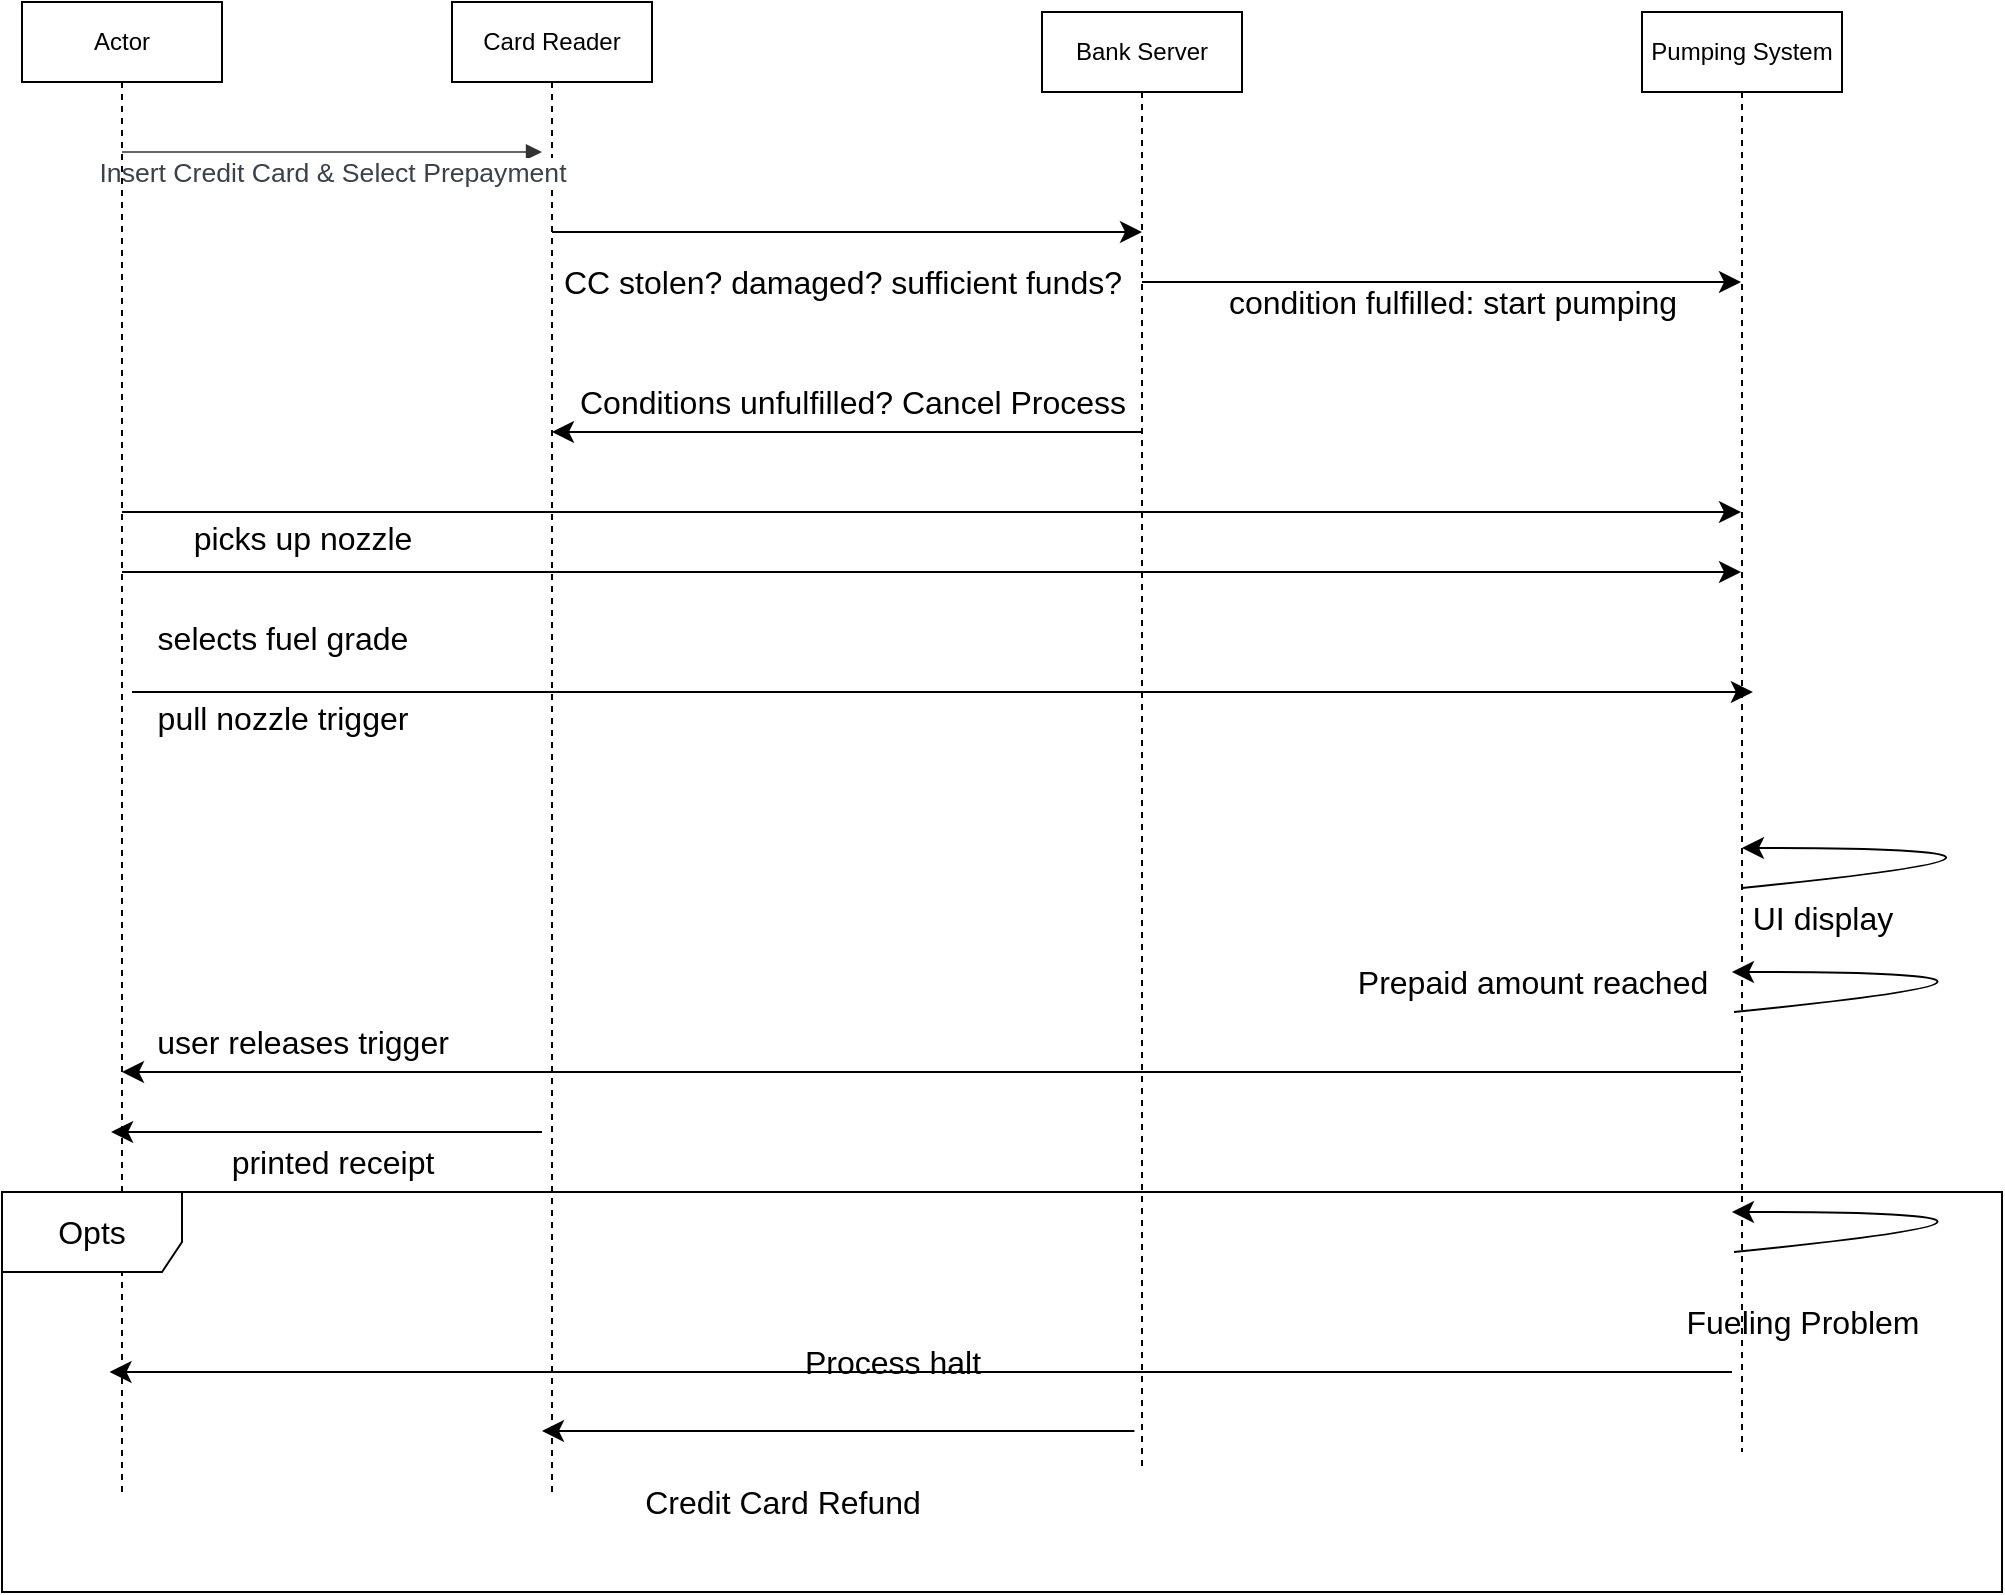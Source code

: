 <mxfile version="23.1.1" type="github">
  <diagram name="Page-1" id="2YBvvXClWsGukQMizWep">
    <mxGraphModel dx="2230" dy="1476" grid="1" gridSize="10" guides="1" tooltips="1" connect="1" arrows="1" fold="1" page="1" pageScale="1" pageWidth="850" pageHeight="1100" math="0" shadow="0">
      <root>
        <mxCell id="0" />
        <mxCell id="1" parent="0" />
        <mxCell id="_TSmqHYJ6uufq9S0CRwO-11" value="" style="edgeStyle=elbowEdgeStyle;curved=0;rounded=0;orthogonalLoop=1;jettySize=auto;html=1;elbow=vertical;fontSize=12;startSize=8;endSize=8;" edge="1" parent="1" source="aM9ryv3xv72pqoxQDRHE-1">
          <mxGeometry relative="1" as="geometry">
            <mxPoint x="89.667" y="149.997" as="sourcePoint" />
            <mxPoint x="270" y="149.997" as="targetPoint" />
          </mxGeometry>
        </mxCell>
        <mxCell id="_TSmqHYJ6uufq9S0CRwO-33" style="edgeStyle=elbowEdgeStyle;curved=0;rounded=0;orthogonalLoop=1;jettySize=auto;html=1;elbow=vertical;fontSize=12;startSize=8;endSize=8;" edge="1" parent="1">
          <mxGeometry relative="1" as="geometry">
            <mxPoint x="-30" y="599.999" as="sourcePoint" />
            <mxPoint x="-245.429" y="599.999" as="targetPoint" />
          </mxGeometry>
        </mxCell>
        <mxCell id="aM9ryv3xv72pqoxQDRHE-1" value="Card Reader" style="shape=umlLifeline;perimeter=lifelinePerimeter;whiteSpace=wrap;html=1;container=0;dropTarget=0;collapsible=0;recursiveResize=0;outlineConnect=0;portConstraint=eastwest;newEdgeStyle={&quot;edgeStyle&quot;:&quot;elbowEdgeStyle&quot;,&quot;elbow&quot;:&quot;vertical&quot;,&quot;curved&quot;:0,&quot;rounded&quot;:0};" parent="1" vertex="1">
          <mxGeometry x="-75" y="35" width="100" height="745" as="geometry" />
        </mxCell>
        <mxCell id="_TSmqHYJ6uufq9S0CRwO-16" value="" style="edgeStyle=elbowEdgeStyle;curved=0;rounded=0;orthogonalLoop=1;jettySize=auto;html=1;elbow=vertical;fontSize=12;startSize=8;endSize=8;" edge="1" parent="1" source="aM9ryv3xv72pqoxQDRHE-5" target="aM9ryv3xv72pqoxQDRHE-1">
          <mxGeometry relative="1" as="geometry">
            <Array as="points">
              <mxPoint x="150" y="250" />
              <mxPoint x="210" y="290" />
            </Array>
          </mxGeometry>
        </mxCell>
        <mxCell id="_TSmqHYJ6uufq9S0CRwO-38" style="edgeStyle=elbowEdgeStyle;curved=0;rounded=0;orthogonalLoop=1;jettySize=auto;html=1;elbow=vertical;fontSize=12;startSize=8;endSize=8;" edge="1" parent="1">
          <mxGeometry relative="1" as="geometry">
            <mxPoint x="266.22" y="749.56" as="sourcePoint" />
            <mxPoint x="-30.002" y="749.56" as="targetPoint" />
          </mxGeometry>
        </mxCell>
        <mxCell id="aM9ryv3xv72pqoxQDRHE-5" value="Bank Server" style="shape=umlLifeline;perimeter=lifelinePerimeter;whiteSpace=wrap;html=1;container=0;dropTarget=0;collapsible=0;recursiveResize=0;outlineConnect=0;portConstraint=eastwest;newEdgeStyle={&quot;edgeStyle&quot;:&quot;elbowEdgeStyle&quot;,&quot;elbow&quot;:&quot;vertical&quot;,&quot;curved&quot;:0,&quot;rounded&quot;:0};" parent="1" vertex="1">
          <mxGeometry x="220" y="40" width="100" height="730" as="geometry" />
        </mxCell>
        <mxCell id="_TSmqHYJ6uufq9S0CRwO-1" value="" style="html=1;jettySize=18;whiteSpace=wrap;fontSize=13;strokeColor=#333333;strokeOpacity=100;strokeWidth=0.8;rounded=1;arcSize=10;edgeStyle=orthogonalEdgeStyle;startArrow=none;endArrow=block;endFill=1;lucidId=lDU.dlW5j_J2;" edge="1" parent="1" source="_TSmqHYJ6uufq9S0CRwO-5">
          <mxGeometry width="100" height="100" relative="1" as="geometry">
            <Array as="points">
              <mxPoint x="-30" y="110" />
              <mxPoint x="-30" y="110" />
            </Array>
            <mxPoint x="-130" y="110" as="sourcePoint" />
            <mxPoint x="-30" y="110" as="targetPoint" />
          </mxGeometry>
        </mxCell>
        <mxCell id="_TSmqHYJ6uufq9S0CRwO-2" value="&lt;div&gt;Insert Credit Card &amp;amp; Select Prepayment&lt;/div&gt;" style="text;html=1;resizable=0;labelBackgroundColor=default;align=center;verticalAlign=middle;fontColor=#3a414a;fontSize=13.3;" vertex="1" parent="_TSmqHYJ6uufq9S0CRwO-1">
          <mxGeometry relative="1" as="geometry">
            <mxPoint y="10" as="offset" />
          </mxGeometry>
        </mxCell>
        <mxCell id="_TSmqHYJ6uufq9S0CRwO-29" style="edgeStyle=elbowEdgeStyle;curved=0;rounded=0;orthogonalLoop=1;jettySize=auto;html=1;elbow=vertical;fontSize=12;startSize=8;endSize=8;" edge="1" parent="1" source="_TSmqHYJ6uufq9S0CRwO-3" target="_TSmqHYJ6uufq9S0CRwO-5">
          <mxGeometry relative="1" as="geometry">
            <mxPoint x="-170" y="520" as="targetPoint" />
            <Array as="points">
              <mxPoint x="340" y="570" />
              <mxPoint x="110" y="530" />
            </Array>
          </mxGeometry>
        </mxCell>
        <mxCell id="_TSmqHYJ6uufq9S0CRwO-40" style="edgeStyle=elbowEdgeStyle;curved=0;rounded=0;orthogonalLoop=1;jettySize=auto;html=1;elbow=vertical;fontSize=12;startSize=8;endSize=8;" edge="1" parent="1">
          <mxGeometry relative="1" as="geometry">
            <mxPoint x="565" y="719.996" as="sourcePoint" />
            <mxPoint x="-246.222" y="719.996" as="targetPoint" />
          </mxGeometry>
        </mxCell>
        <mxCell id="_TSmqHYJ6uufq9S0CRwO-3" value="Pumping System" style="shape=umlLifeline;perimeter=lifelinePerimeter;whiteSpace=wrap;html=1;container=0;dropTarget=0;collapsible=0;recursiveResize=0;outlineConnect=0;portConstraint=eastwest;newEdgeStyle={&quot;edgeStyle&quot;:&quot;elbowEdgeStyle&quot;,&quot;elbow&quot;:&quot;vertical&quot;,&quot;curved&quot;:0,&quot;rounded&quot;:0};" vertex="1" parent="1">
          <mxGeometry x="520" y="40" width="100" height="720" as="geometry" />
        </mxCell>
        <mxCell id="_TSmqHYJ6uufq9S0CRwO-18" value="" style="edgeStyle=elbowEdgeStyle;curved=0;rounded=0;orthogonalLoop=1;jettySize=auto;html=1;elbow=vertical;fontSize=12;startSize=8;endSize=8;" edge="1" parent="1" source="_TSmqHYJ6uufq9S0CRwO-5" target="_TSmqHYJ6uufq9S0CRwO-3">
          <mxGeometry relative="1" as="geometry">
            <Array as="points">
              <mxPoint x="-50" y="290" />
            </Array>
          </mxGeometry>
        </mxCell>
        <mxCell id="_TSmqHYJ6uufq9S0CRwO-22" style="edgeStyle=elbowEdgeStyle;curved=0;rounded=0;orthogonalLoop=1;jettySize=auto;html=1;elbow=vertical;fontSize=12;startSize=8;endSize=8;" edge="1" parent="1">
          <mxGeometry relative="1" as="geometry">
            <mxPoint x="-234.999" y="380.001" as="sourcePoint" />
            <mxPoint x="575.43" y="380.001" as="targetPoint" />
          </mxGeometry>
        </mxCell>
        <mxCell id="_TSmqHYJ6uufq9S0CRwO-5" value="Actor" style="shape=umlLifeline;perimeter=lifelinePerimeter;whiteSpace=wrap;html=1;container=0;dropTarget=0;collapsible=0;recursiveResize=0;outlineConnect=0;portConstraint=eastwest;newEdgeStyle={&quot;edgeStyle&quot;:&quot;elbowEdgeStyle&quot;,&quot;elbow&quot;:&quot;vertical&quot;,&quot;curved&quot;:0,&quot;rounded&quot;:0};" vertex="1" parent="1">
          <mxGeometry x="-290" y="35" width="100" height="745" as="geometry" />
        </mxCell>
        <mxCell id="_TSmqHYJ6uufq9S0CRwO-14" value="" style="edgeStyle=none;curved=1;rounded=0;orthogonalLoop=1;jettySize=auto;html=1;fontSize=12;startSize=8;endSize=8;" edge="1" parent="1" source="_TSmqHYJ6uufq9S0CRwO-13" target="_TSmqHYJ6uufq9S0CRwO-3">
          <mxGeometry relative="1" as="geometry" />
        </mxCell>
        <mxCell id="_TSmqHYJ6uufq9S0CRwO-13" value="CC stolen? damaged? sufficient funds?" style="text;html=1;align=center;verticalAlign=middle;resizable=0;points=[];autosize=1;strokeColor=none;fillColor=none;fontSize=16;" vertex="1" parent="1">
          <mxGeometry x="-30" y="160" width="300" height="30" as="geometry" />
        </mxCell>
        <mxCell id="_TSmqHYJ6uufq9S0CRwO-15" value="condition fulfilled: start pumping" style="text;html=1;align=center;verticalAlign=middle;resizable=0;points=[];autosize=1;strokeColor=none;fillColor=none;fontSize=16;" vertex="1" parent="1">
          <mxGeometry x="300" y="170" width="250" height="30" as="geometry" />
        </mxCell>
        <mxCell id="_TSmqHYJ6uufq9S0CRwO-17" value="Conditions unfulfilled? Cancel Process" style="text;html=1;align=center;verticalAlign=middle;resizable=0;points=[];autosize=1;strokeColor=none;fillColor=none;fontSize=16;" vertex="1" parent="1">
          <mxGeometry x="-25" y="220" width="300" height="30" as="geometry" />
        </mxCell>
        <mxCell id="_TSmqHYJ6uufq9S0CRwO-19" value="&lt;div&gt;picks up nozzle&lt;/div&gt;" style="text;html=1;align=center;verticalAlign=middle;resizable=0;points=[];autosize=1;strokeColor=none;fillColor=none;fontSize=16;" vertex="1" parent="1">
          <mxGeometry x="-215" y="288" width="130" height="30" as="geometry" />
        </mxCell>
        <mxCell id="_TSmqHYJ6uufq9S0CRwO-20" style="edgeStyle=elbowEdgeStyle;curved=0;rounded=0;orthogonalLoop=1;jettySize=auto;html=1;elbow=vertical;fontSize=12;startSize=8;endSize=8;" edge="1" parent="1" source="_TSmqHYJ6uufq9S0CRwO-5" target="_TSmqHYJ6uufq9S0CRwO-3">
          <mxGeometry relative="1" as="geometry">
            <Array as="points">
              <mxPoint x="80" y="320" />
              <mxPoint x="180" y="340" />
            </Array>
          </mxGeometry>
        </mxCell>
        <mxCell id="_TSmqHYJ6uufq9S0CRwO-21" value="selects fuel grade" style="text;html=1;align=center;verticalAlign=middle;resizable=0;points=[];autosize=1;strokeColor=none;fillColor=none;fontSize=16;" vertex="1" parent="1">
          <mxGeometry x="-235" y="338" width="150" height="30" as="geometry" />
        </mxCell>
        <mxCell id="_TSmqHYJ6uufq9S0CRwO-23" value="&lt;div&gt;pull nozzle trigger&lt;/div&gt;&lt;div&gt;&lt;br&gt;&lt;/div&gt;" style="text;html=1;align=center;verticalAlign=middle;resizable=0;points=[];autosize=1;strokeColor=none;fillColor=none;fontSize=16;" vertex="1" parent="1">
          <mxGeometry x="-235" y="378" width="150" height="50" as="geometry" />
        </mxCell>
        <mxCell id="_TSmqHYJ6uufq9S0CRwO-27" value="" style="endArrow=classic;html=1;rounded=0;fontSize=12;startSize=8;endSize=8;curved=1;" edge="1" parent="1" target="_TSmqHYJ6uufq9S0CRwO-3">
          <mxGeometry width="50" height="50" relative="1" as="geometry">
            <mxPoint x="570" y="478" as="sourcePoint" />
            <mxPoint x="620" y="428" as="targetPoint" />
            <Array as="points">
              <mxPoint x="770" y="458" />
            </Array>
          </mxGeometry>
        </mxCell>
        <mxCell id="_TSmqHYJ6uufq9S0CRwO-28" value="UI display" style="text;html=1;align=center;verticalAlign=middle;resizable=0;points=[];autosize=1;strokeColor=none;fillColor=none;fontSize=16;" vertex="1" parent="1">
          <mxGeometry x="565" y="478" width="90" height="30" as="geometry" />
        </mxCell>
        <mxCell id="_TSmqHYJ6uufq9S0CRwO-30" value="user releases trigger" style="text;html=1;align=center;verticalAlign=middle;resizable=0;points=[];autosize=1;strokeColor=none;fillColor=none;fontSize=16;" vertex="1" parent="1">
          <mxGeometry x="-235" y="540" width="170" height="30" as="geometry" />
        </mxCell>
        <mxCell id="_TSmqHYJ6uufq9S0CRwO-31" value="" style="endArrow=classic;html=1;rounded=0;fontSize=12;startSize=8;endSize=8;curved=1;" edge="1" parent="1">
          <mxGeometry width="50" height="50" relative="1" as="geometry">
            <mxPoint x="566" y="540" as="sourcePoint" />
            <mxPoint x="565" y="520" as="targetPoint" />
            <Array as="points">
              <mxPoint x="766" y="520" />
            </Array>
          </mxGeometry>
        </mxCell>
        <mxCell id="_TSmqHYJ6uufq9S0CRwO-32" value="Prepaid amount reached" style="text;html=1;align=center;verticalAlign=middle;resizable=0;points=[];autosize=1;strokeColor=none;fillColor=none;fontSize=16;" vertex="1" parent="1">
          <mxGeometry x="365" y="510" width="200" height="30" as="geometry" />
        </mxCell>
        <mxCell id="_TSmqHYJ6uufq9S0CRwO-34" value="printed receipt" style="text;html=1;align=center;verticalAlign=middle;resizable=0;points=[];autosize=1;strokeColor=none;fillColor=none;fontSize=16;" vertex="1" parent="1">
          <mxGeometry x="-195" y="600" width="120" height="30" as="geometry" />
        </mxCell>
        <mxCell id="_TSmqHYJ6uufq9S0CRwO-35" value="" style="endArrow=classic;html=1;rounded=0;fontSize=12;startSize=8;endSize=8;curved=1;" edge="1" parent="1">
          <mxGeometry width="50" height="50" relative="1" as="geometry">
            <mxPoint x="566" y="660" as="sourcePoint" />
            <mxPoint x="565" y="640" as="targetPoint" />
            <Array as="points">
              <mxPoint x="766" y="640" />
            </Array>
          </mxGeometry>
        </mxCell>
        <mxCell id="_TSmqHYJ6uufq9S0CRwO-36" value="Opts" style="shape=umlFrame;whiteSpace=wrap;html=1;pointerEvents=0;fontSize=16;width=90;height=40;" vertex="1" parent="1">
          <mxGeometry x="-300" y="630" width="1000" height="200" as="geometry" />
        </mxCell>
        <mxCell id="_TSmqHYJ6uufq9S0CRwO-37" value="Fueling Problem" style="text;html=1;align=center;verticalAlign=middle;resizable=0;points=[];autosize=1;strokeColor=none;fillColor=none;fontSize=16;" vertex="1" parent="1">
          <mxGeometry x="530" y="680" width="140" height="30" as="geometry" />
        </mxCell>
        <mxCell id="_TSmqHYJ6uufq9S0CRwO-39" value="Credit Card Refund" style="text;html=1;align=center;verticalAlign=middle;resizable=0;points=[];autosize=1;strokeColor=none;fillColor=none;fontSize=16;" vertex="1" parent="1">
          <mxGeometry x="10" y="770" width="160" height="30" as="geometry" />
        </mxCell>
        <mxCell id="_TSmqHYJ6uufq9S0CRwO-41" value="Process halt" style="text;html=1;align=center;verticalAlign=middle;resizable=0;points=[];autosize=1;strokeColor=none;fillColor=none;fontSize=16;" vertex="1" parent="1">
          <mxGeometry x="90" y="700" width="110" height="30" as="geometry" />
        </mxCell>
      </root>
    </mxGraphModel>
  </diagram>
</mxfile>
